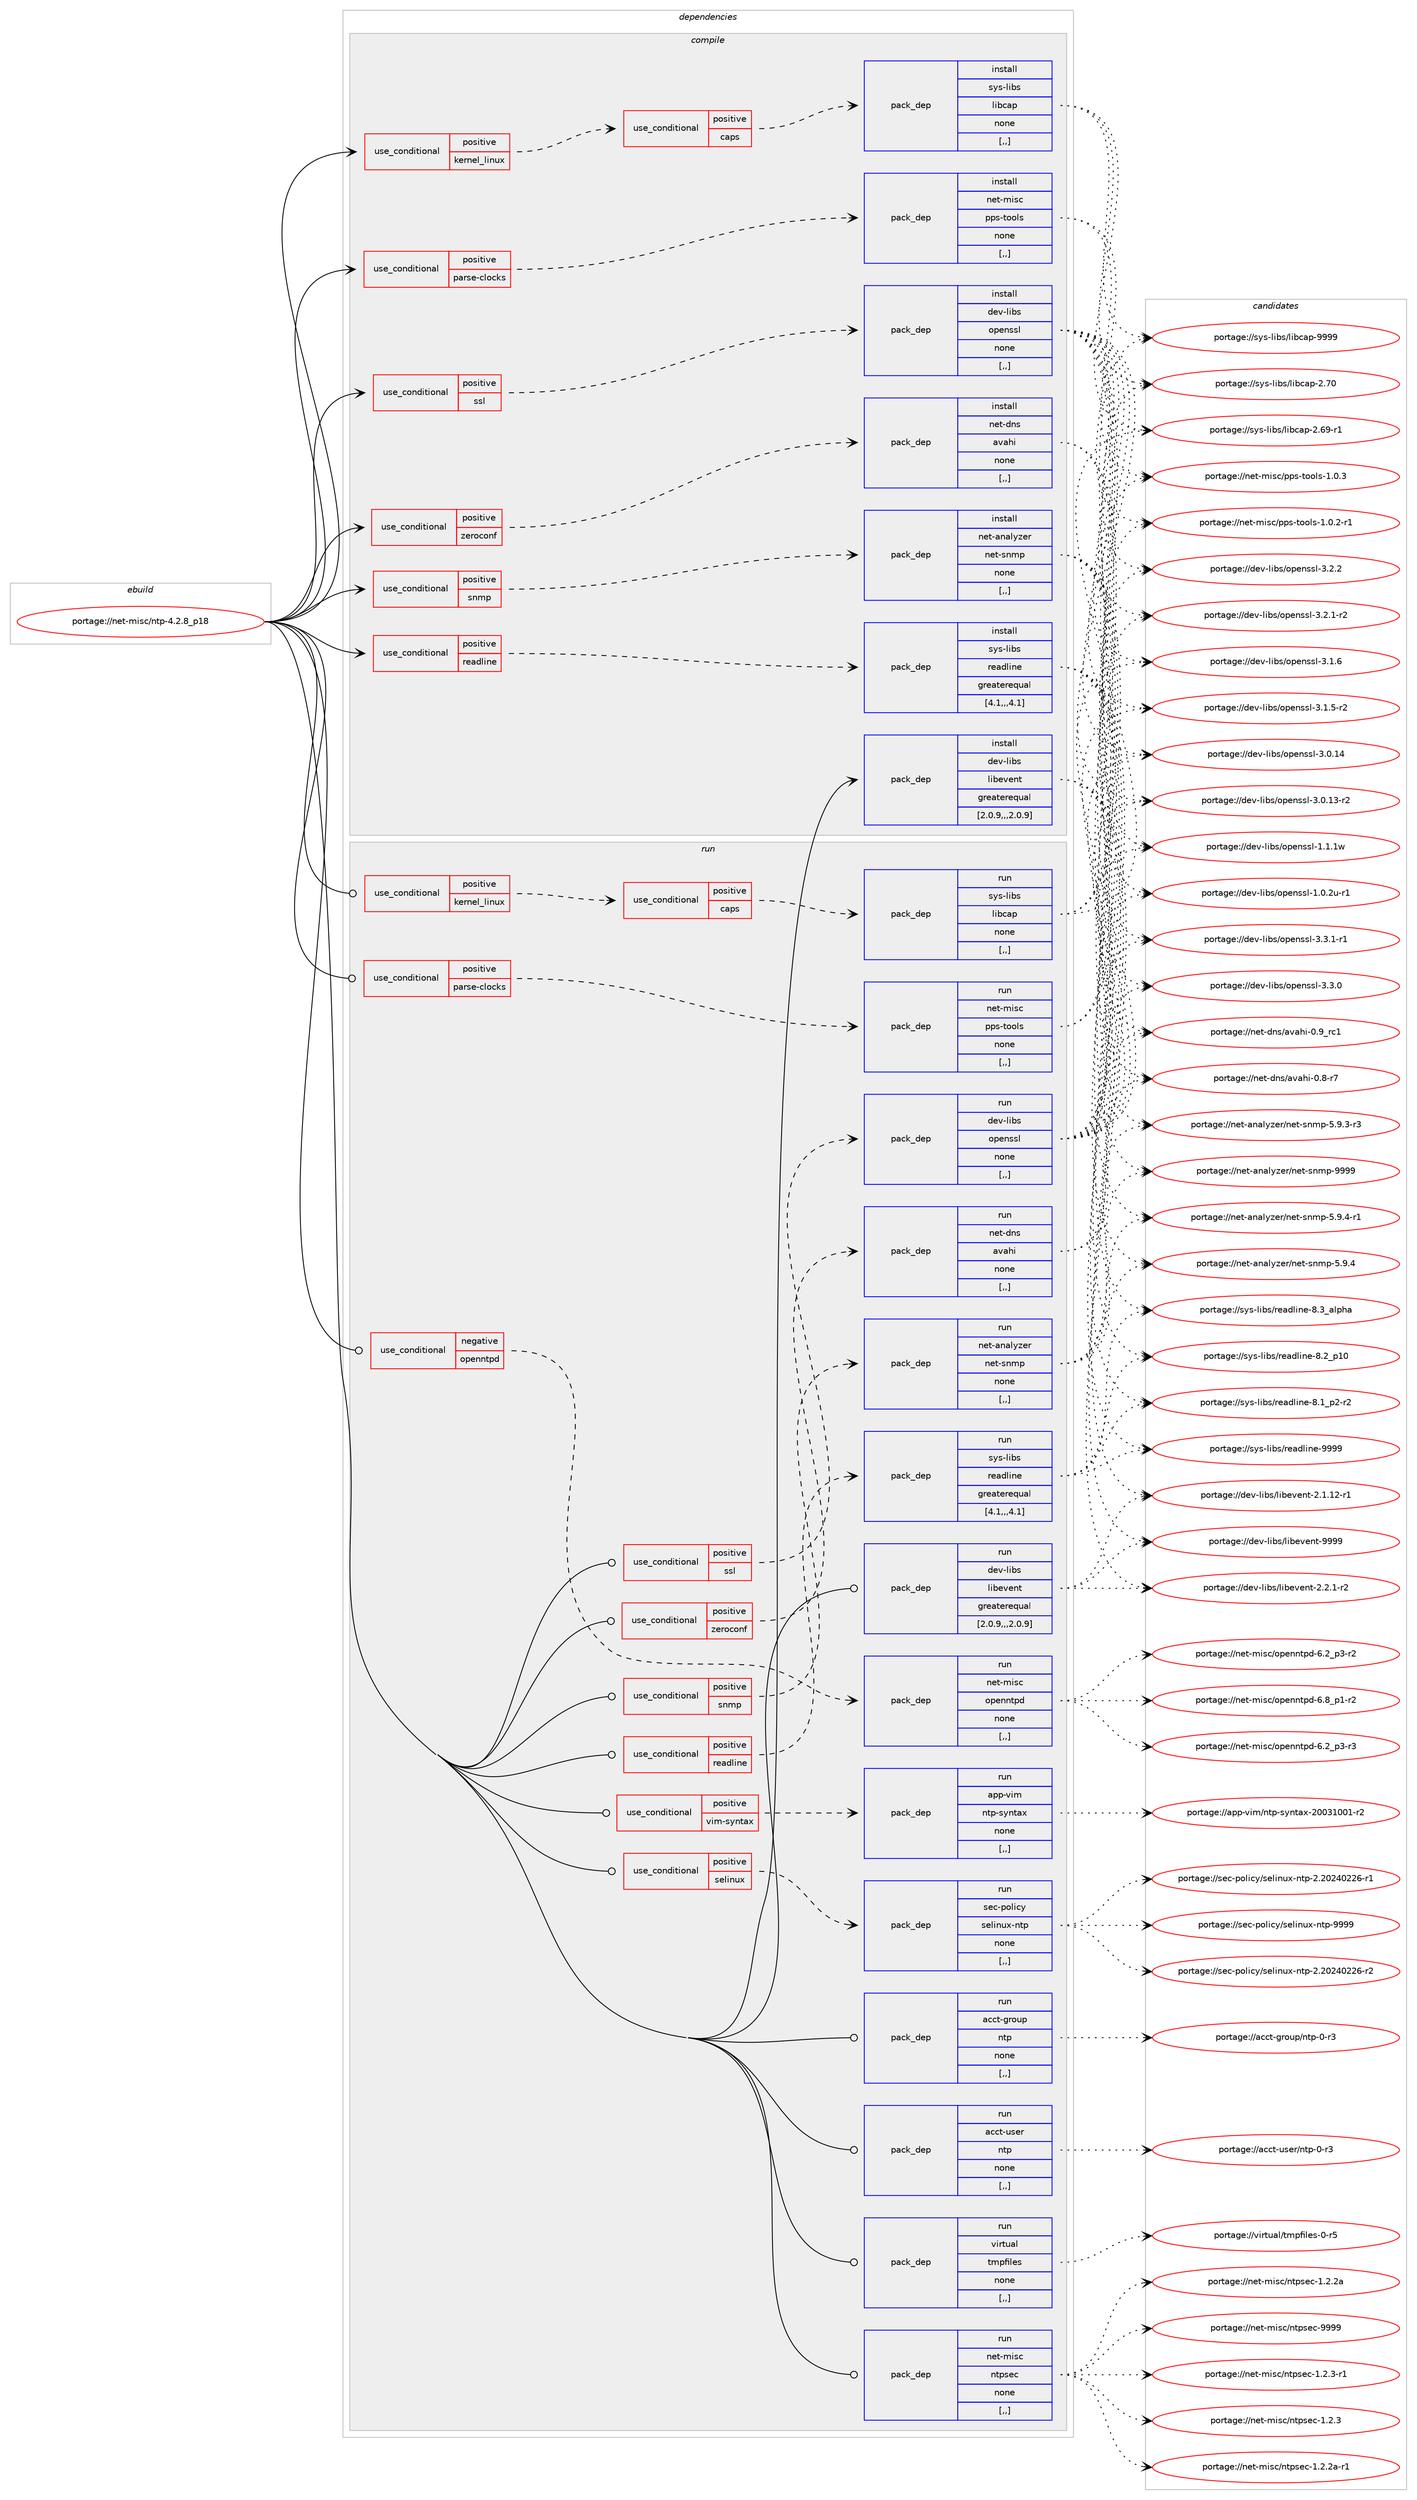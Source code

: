 digraph prolog {

# *************
# Graph options
# *************

newrank=true;
concentrate=true;
compound=true;
graph [rankdir=LR,fontname=Helvetica,fontsize=10,ranksep=1.5];#, ranksep=2.5, nodesep=0.2];
edge  [arrowhead=vee];
node  [fontname=Helvetica,fontsize=10];

# **********
# The ebuild
# **********

subgraph cluster_leftcol {
color=gray;
label=<<i>ebuild</i>>;
id [label="portage://net-misc/ntp-4.2.8_p18", color=red, width=4, href="../net-misc/ntp-4.2.8_p18.svg"];
}

# ****************
# The dependencies
# ****************

subgraph cluster_midcol {
color=gray;
label=<<i>dependencies</i>>;
subgraph cluster_compile {
fillcolor="#eeeeee";
style=filled;
label=<<i>compile</i>>;
subgraph cond98128 {
dependency372861 [label=<<TABLE BORDER="0" CELLBORDER="1" CELLSPACING="0" CELLPADDING="4"><TR><TD ROWSPAN="3" CELLPADDING="10">use_conditional</TD></TR><TR><TD>positive</TD></TR><TR><TD>kernel_linux</TD></TR></TABLE>>, shape=none, color=red];
subgraph cond98129 {
dependency372862 [label=<<TABLE BORDER="0" CELLBORDER="1" CELLSPACING="0" CELLPADDING="4"><TR><TD ROWSPAN="3" CELLPADDING="10">use_conditional</TD></TR><TR><TD>positive</TD></TR><TR><TD>caps</TD></TR></TABLE>>, shape=none, color=red];
subgraph pack272057 {
dependency372863 [label=<<TABLE BORDER="0" CELLBORDER="1" CELLSPACING="0" CELLPADDING="4" WIDTH="220"><TR><TD ROWSPAN="6" CELLPADDING="30">pack_dep</TD></TR><TR><TD WIDTH="110">install</TD></TR><TR><TD>sys-libs</TD></TR><TR><TD>libcap</TD></TR><TR><TD>none</TD></TR><TR><TD>[,,]</TD></TR></TABLE>>, shape=none, color=blue];
}
dependency372862:e -> dependency372863:w [weight=20,style="dashed",arrowhead="vee"];
}
dependency372861:e -> dependency372862:w [weight=20,style="dashed",arrowhead="vee"];
}
id:e -> dependency372861:w [weight=20,style="solid",arrowhead="vee"];
subgraph cond98130 {
dependency372864 [label=<<TABLE BORDER="0" CELLBORDER="1" CELLSPACING="0" CELLPADDING="4"><TR><TD ROWSPAN="3" CELLPADDING="10">use_conditional</TD></TR><TR><TD>positive</TD></TR><TR><TD>parse-clocks</TD></TR></TABLE>>, shape=none, color=red];
subgraph pack272058 {
dependency372865 [label=<<TABLE BORDER="0" CELLBORDER="1" CELLSPACING="0" CELLPADDING="4" WIDTH="220"><TR><TD ROWSPAN="6" CELLPADDING="30">pack_dep</TD></TR><TR><TD WIDTH="110">install</TD></TR><TR><TD>net-misc</TD></TR><TR><TD>pps-tools</TD></TR><TR><TD>none</TD></TR><TR><TD>[,,]</TD></TR></TABLE>>, shape=none, color=blue];
}
dependency372864:e -> dependency372865:w [weight=20,style="dashed",arrowhead="vee"];
}
id:e -> dependency372864:w [weight=20,style="solid",arrowhead="vee"];
subgraph cond98131 {
dependency372866 [label=<<TABLE BORDER="0" CELLBORDER="1" CELLSPACING="0" CELLPADDING="4"><TR><TD ROWSPAN="3" CELLPADDING="10">use_conditional</TD></TR><TR><TD>positive</TD></TR><TR><TD>readline</TD></TR></TABLE>>, shape=none, color=red];
subgraph pack272059 {
dependency372867 [label=<<TABLE BORDER="0" CELLBORDER="1" CELLSPACING="0" CELLPADDING="4" WIDTH="220"><TR><TD ROWSPAN="6" CELLPADDING="30">pack_dep</TD></TR><TR><TD WIDTH="110">install</TD></TR><TR><TD>sys-libs</TD></TR><TR><TD>readline</TD></TR><TR><TD>greaterequal</TD></TR><TR><TD>[4.1,,,4.1]</TD></TR></TABLE>>, shape=none, color=blue];
}
dependency372866:e -> dependency372867:w [weight=20,style="dashed",arrowhead="vee"];
}
id:e -> dependency372866:w [weight=20,style="solid",arrowhead="vee"];
subgraph cond98132 {
dependency372868 [label=<<TABLE BORDER="0" CELLBORDER="1" CELLSPACING="0" CELLPADDING="4"><TR><TD ROWSPAN="3" CELLPADDING="10">use_conditional</TD></TR><TR><TD>positive</TD></TR><TR><TD>snmp</TD></TR></TABLE>>, shape=none, color=red];
subgraph pack272060 {
dependency372869 [label=<<TABLE BORDER="0" CELLBORDER="1" CELLSPACING="0" CELLPADDING="4" WIDTH="220"><TR><TD ROWSPAN="6" CELLPADDING="30">pack_dep</TD></TR><TR><TD WIDTH="110">install</TD></TR><TR><TD>net-analyzer</TD></TR><TR><TD>net-snmp</TD></TR><TR><TD>none</TD></TR><TR><TD>[,,]</TD></TR></TABLE>>, shape=none, color=blue];
}
dependency372868:e -> dependency372869:w [weight=20,style="dashed",arrowhead="vee"];
}
id:e -> dependency372868:w [weight=20,style="solid",arrowhead="vee"];
subgraph cond98133 {
dependency372870 [label=<<TABLE BORDER="0" CELLBORDER="1" CELLSPACING="0" CELLPADDING="4"><TR><TD ROWSPAN="3" CELLPADDING="10">use_conditional</TD></TR><TR><TD>positive</TD></TR><TR><TD>ssl</TD></TR></TABLE>>, shape=none, color=red];
subgraph pack272061 {
dependency372871 [label=<<TABLE BORDER="0" CELLBORDER="1" CELLSPACING="0" CELLPADDING="4" WIDTH="220"><TR><TD ROWSPAN="6" CELLPADDING="30">pack_dep</TD></TR><TR><TD WIDTH="110">install</TD></TR><TR><TD>dev-libs</TD></TR><TR><TD>openssl</TD></TR><TR><TD>none</TD></TR><TR><TD>[,,]</TD></TR></TABLE>>, shape=none, color=blue];
}
dependency372870:e -> dependency372871:w [weight=20,style="dashed",arrowhead="vee"];
}
id:e -> dependency372870:w [weight=20,style="solid",arrowhead="vee"];
subgraph cond98134 {
dependency372872 [label=<<TABLE BORDER="0" CELLBORDER="1" CELLSPACING="0" CELLPADDING="4"><TR><TD ROWSPAN="3" CELLPADDING="10">use_conditional</TD></TR><TR><TD>positive</TD></TR><TR><TD>zeroconf</TD></TR></TABLE>>, shape=none, color=red];
subgraph pack272062 {
dependency372873 [label=<<TABLE BORDER="0" CELLBORDER="1" CELLSPACING="0" CELLPADDING="4" WIDTH="220"><TR><TD ROWSPAN="6" CELLPADDING="30">pack_dep</TD></TR><TR><TD WIDTH="110">install</TD></TR><TR><TD>net-dns</TD></TR><TR><TD>avahi</TD></TR><TR><TD>none</TD></TR><TR><TD>[,,]</TD></TR></TABLE>>, shape=none, color=blue];
}
dependency372872:e -> dependency372873:w [weight=20,style="dashed",arrowhead="vee"];
}
id:e -> dependency372872:w [weight=20,style="solid",arrowhead="vee"];
subgraph pack272063 {
dependency372874 [label=<<TABLE BORDER="0" CELLBORDER="1" CELLSPACING="0" CELLPADDING="4" WIDTH="220"><TR><TD ROWSPAN="6" CELLPADDING="30">pack_dep</TD></TR><TR><TD WIDTH="110">install</TD></TR><TR><TD>dev-libs</TD></TR><TR><TD>libevent</TD></TR><TR><TD>greaterequal</TD></TR><TR><TD>[2.0.9,,,2.0.9]</TD></TR></TABLE>>, shape=none, color=blue];
}
id:e -> dependency372874:w [weight=20,style="solid",arrowhead="vee"];
}
subgraph cluster_compileandrun {
fillcolor="#eeeeee";
style=filled;
label=<<i>compile and run</i>>;
}
subgraph cluster_run {
fillcolor="#eeeeee";
style=filled;
label=<<i>run</i>>;
subgraph cond98135 {
dependency372875 [label=<<TABLE BORDER="0" CELLBORDER="1" CELLSPACING="0" CELLPADDING="4"><TR><TD ROWSPAN="3" CELLPADDING="10">use_conditional</TD></TR><TR><TD>negative</TD></TR><TR><TD>openntpd</TD></TR></TABLE>>, shape=none, color=red];
subgraph pack272064 {
dependency372876 [label=<<TABLE BORDER="0" CELLBORDER="1" CELLSPACING="0" CELLPADDING="4" WIDTH="220"><TR><TD ROWSPAN="6" CELLPADDING="30">pack_dep</TD></TR><TR><TD WIDTH="110">run</TD></TR><TR><TD>net-misc</TD></TR><TR><TD>openntpd</TD></TR><TR><TD>none</TD></TR><TR><TD>[,,]</TD></TR></TABLE>>, shape=none, color=blue];
}
dependency372875:e -> dependency372876:w [weight=20,style="dashed",arrowhead="vee"];
}
id:e -> dependency372875:w [weight=20,style="solid",arrowhead="odot"];
subgraph cond98136 {
dependency372877 [label=<<TABLE BORDER="0" CELLBORDER="1" CELLSPACING="0" CELLPADDING="4"><TR><TD ROWSPAN="3" CELLPADDING="10">use_conditional</TD></TR><TR><TD>positive</TD></TR><TR><TD>kernel_linux</TD></TR></TABLE>>, shape=none, color=red];
subgraph cond98137 {
dependency372878 [label=<<TABLE BORDER="0" CELLBORDER="1" CELLSPACING="0" CELLPADDING="4"><TR><TD ROWSPAN="3" CELLPADDING="10">use_conditional</TD></TR><TR><TD>positive</TD></TR><TR><TD>caps</TD></TR></TABLE>>, shape=none, color=red];
subgraph pack272065 {
dependency372879 [label=<<TABLE BORDER="0" CELLBORDER="1" CELLSPACING="0" CELLPADDING="4" WIDTH="220"><TR><TD ROWSPAN="6" CELLPADDING="30">pack_dep</TD></TR><TR><TD WIDTH="110">run</TD></TR><TR><TD>sys-libs</TD></TR><TR><TD>libcap</TD></TR><TR><TD>none</TD></TR><TR><TD>[,,]</TD></TR></TABLE>>, shape=none, color=blue];
}
dependency372878:e -> dependency372879:w [weight=20,style="dashed",arrowhead="vee"];
}
dependency372877:e -> dependency372878:w [weight=20,style="dashed",arrowhead="vee"];
}
id:e -> dependency372877:w [weight=20,style="solid",arrowhead="odot"];
subgraph cond98138 {
dependency372880 [label=<<TABLE BORDER="0" CELLBORDER="1" CELLSPACING="0" CELLPADDING="4"><TR><TD ROWSPAN="3" CELLPADDING="10">use_conditional</TD></TR><TR><TD>positive</TD></TR><TR><TD>parse-clocks</TD></TR></TABLE>>, shape=none, color=red];
subgraph pack272066 {
dependency372881 [label=<<TABLE BORDER="0" CELLBORDER="1" CELLSPACING="0" CELLPADDING="4" WIDTH="220"><TR><TD ROWSPAN="6" CELLPADDING="30">pack_dep</TD></TR><TR><TD WIDTH="110">run</TD></TR><TR><TD>net-misc</TD></TR><TR><TD>pps-tools</TD></TR><TR><TD>none</TD></TR><TR><TD>[,,]</TD></TR></TABLE>>, shape=none, color=blue];
}
dependency372880:e -> dependency372881:w [weight=20,style="dashed",arrowhead="vee"];
}
id:e -> dependency372880:w [weight=20,style="solid",arrowhead="odot"];
subgraph cond98139 {
dependency372882 [label=<<TABLE BORDER="0" CELLBORDER="1" CELLSPACING="0" CELLPADDING="4"><TR><TD ROWSPAN="3" CELLPADDING="10">use_conditional</TD></TR><TR><TD>positive</TD></TR><TR><TD>readline</TD></TR></TABLE>>, shape=none, color=red];
subgraph pack272067 {
dependency372883 [label=<<TABLE BORDER="0" CELLBORDER="1" CELLSPACING="0" CELLPADDING="4" WIDTH="220"><TR><TD ROWSPAN="6" CELLPADDING="30">pack_dep</TD></TR><TR><TD WIDTH="110">run</TD></TR><TR><TD>sys-libs</TD></TR><TR><TD>readline</TD></TR><TR><TD>greaterequal</TD></TR><TR><TD>[4.1,,,4.1]</TD></TR></TABLE>>, shape=none, color=blue];
}
dependency372882:e -> dependency372883:w [weight=20,style="dashed",arrowhead="vee"];
}
id:e -> dependency372882:w [weight=20,style="solid",arrowhead="odot"];
subgraph cond98140 {
dependency372884 [label=<<TABLE BORDER="0" CELLBORDER="1" CELLSPACING="0" CELLPADDING="4"><TR><TD ROWSPAN="3" CELLPADDING="10">use_conditional</TD></TR><TR><TD>positive</TD></TR><TR><TD>selinux</TD></TR></TABLE>>, shape=none, color=red];
subgraph pack272068 {
dependency372885 [label=<<TABLE BORDER="0" CELLBORDER="1" CELLSPACING="0" CELLPADDING="4" WIDTH="220"><TR><TD ROWSPAN="6" CELLPADDING="30">pack_dep</TD></TR><TR><TD WIDTH="110">run</TD></TR><TR><TD>sec-policy</TD></TR><TR><TD>selinux-ntp</TD></TR><TR><TD>none</TD></TR><TR><TD>[,,]</TD></TR></TABLE>>, shape=none, color=blue];
}
dependency372884:e -> dependency372885:w [weight=20,style="dashed",arrowhead="vee"];
}
id:e -> dependency372884:w [weight=20,style="solid",arrowhead="odot"];
subgraph cond98141 {
dependency372886 [label=<<TABLE BORDER="0" CELLBORDER="1" CELLSPACING="0" CELLPADDING="4"><TR><TD ROWSPAN="3" CELLPADDING="10">use_conditional</TD></TR><TR><TD>positive</TD></TR><TR><TD>snmp</TD></TR></TABLE>>, shape=none, color=red];
subgraph pack272069 {
dependency372887 [label=<<TABLE BORDER="0" CELLBORDER="1" CELLSPACING="0" CELLPADDING="4" WIDTH="220"><TR><TD ROWSPAN="6" CELLPADDING="30">pack_dep</TD></TR><TR><TD WIDTH="110">run</TD></TR><TR><TD>net-analyzer</TD></TR><TR><TD>net-snmp</TD></TR><TR><TD>none</TD></TR><TR><TD>[,,]</TD></TR></TABLE>>, shape=none, color=blue];
}
dependency372886:e -> dependency372887:w [weight=20,style="dashed",arrowhead="vee"];
}
id:e -> dependency372886:w [weight=20,style="solid",arrowhead="odot"];
subgraph cond98142 {
dependency372888 [label=<<TABLE BORDER="0" CELLBORDER="1" CELLSPACING="0" CELLPADDING="4"><TR><TD ROWSPAN="3" CELLPADDING="10">use_conditional</TD></TR><TR><TD>positive</TD></TR><TR><TD>ssl</TD></TR></TABLE>>, shape=none, color=red];
subgraph pack272070 {
dependency372889 [label=<<TABLE BORDER="0" CELLBORDER="1" CELLSPACING="0" CELLPADDING="4" WIDTH="220"><TR><TD ROWSPAN="6" CELLPADDING="30">pack_dep</TD></TR><TR><TD WIDTH="110">run</TD></TR><TR><TD>dev-libs</TD></TR><TR><TD>openssl</TD></TR><TR><TD>none</TD></TR><TR><TD>[,,]</TD></TR></TABLE>>, shape=none, color=blue];
}
dependency372888:e -> dependency372889:w [weight=20,style="dashed",arrowhead="vee"];
}
id:e -> dependency372888:w [weight=20,style="solid",arrowhead="odot"];
subgraph cond98143 {
dependency372890 [label=<<TABLE BORDER="0" CELLBORDER="1" CELLSPACING="0" CELLPADDING="4"><TR><TD ROWSPAN="3" CELLPADDING="10">use_conditional</TD></TR><TR><TD>positive</TD></TR><TR><TD>vim-syntax</TD></TR></TABLE>>, shape=none, color=red];
subgraph pack272071 {
dependency372891 [label=<<TABLE BORDER="0" CELLBORDER="1" CELLSPACING="0" CELLPADDING="4" WIDTH="220"><TR><TD ROWSPAN="6" CELLPADDING="30">pack_dep</TD></TR><TR><TD WIDTH="110">run</TD></TR><TR><TD>app-vim</TD></TR><TR><TD>ntp-syntax</TD></TR><TR><TD>none</TD></TR><TR><TD>[,,]</TD></TR></TABLE>>, shape=none, color=blue];
}
dependency372890:e -> dependency372891:w [weight=20,style="dashed",arrowhead="vee"];
}
id:e -> dependency372890:w [weight=20,style="solid",arrowhead="odot"];
subgraph cond98144 {
dependency372892 [label=<<TABLE BORDER="0" CELLBORDER="1" CELLSPACING="0" CELLPADDING="4"><TR><TD ROWSPAN="3" CELLPADDING="10">use_conditional</TD></TR><TR><TD>positive</TD></TR><TR><TD>zeroconf</TD></TR></TABLE>>, shape=none, color=red];
subgraph pack272072 {
dependency372893 [label=<<TABLE BORDER="0" CELLBORDER="1" CELLSPACING="0" CELLPADDING="4" WIDTH="220"><TR><TD ROWSPAN="6" CELLPADDING="30">pack_dep</TD></TR><TR><TD WIDTH="110">run</TD></TR><TR><TD>net-dns</TD></TR><TR><TD>avahi</TD></TR><TR><TD>none</TD></TR><TR><TD>[,,]</TD></TR></TABLE>>, shape=none, color=blue];
}
dependency372892:e -> dependency372893:w [weight=20,style="dashed",arrowhead="vee"];
}
id:e -> dependency372892:w [weight=20,style="solid",arrowhead="odot"];
subgraph pack272073 {
dependency372894 [label=<<TABLE BORDER="0" CELLBORDER="1" CELLSPACING="0" CELLPADDING="4" WIDTH="220"><TR><TD ROWSPAN="6" CELLPADDING="30">pack_dep</TD></TR><TR><TD WIDTH="110">run</TD></TR><TR><TD>acct-group</TD></TR><TR><TD>ntp</TD></TR><TR><TD>none</TD></TR><TR><TD>[,,]</TD></TR></TABLE>>, shape=none, color=blue];
}
id:e -> dependency372894:w [weight=20,style="solid",arrowhead="odot"];
subgraph pack272074 {
dependency372895 [label=<<TABLE BORDER="0" CELLBORDER="1" CELLSPACING="0" CELLPADDING="4" WIDTH="220"><TR><TD ROWSPAN="6" CELLPADDING="30">pack_dep</TD></TR><TR><TD WIDTH="110">run</TD></TR><TR><TD>acct-user</TD></TR><TR><TD>ntp</TD></TR><TR><TD>none</TD></TR><TR><TD>[,,]</TD></TR></TABLE>>, shape=none, color=blue];
}
id:e -> dependency372895:w [weight=20,style="solid",arrowhead="odot"];
subgraph pack272075 {
dependency372896 [label=<<TABLE BORDER="0" CELLBORDER="1" CELLSPACING="0" CELLPADDING="4" WIDTH="220"><TR><TD ROWSPAN="6" CELLPADDING="30">pack_dep</TD></TR><TR><TD WIDTH="110">run</TD></TR><TR><TD>dev-libs</TD></TR><TR><TD>libevent</TD></TR><TR><TD>greaterequal</TD></TR><TR><TD>[2.0.9,,,2.0.9]</TD></TR></TABLE>>, shape=none, color=blue];
}
id:e -> dependency372896:w [weight=20,style="solid",arrowhead="odot"];
subgraph pack272076 {
dependency372897 [label=<<TABLE BORDER="0" CELLBORDER="1" CELLSPACING="0" CELLPADDING="4" WIDTH="220"><TR><TD ROWSPAN="6" CELLPADDING="30">pack_dep</TD></TR><TR><TD WIDTH="110">run</TD></TR><TR><TD>virtual</TD></TR><TR><TD>tmpfiles</TD></TR><TR><TD>none</TD></TR><TR><TD>[,,]</TD></TR></TABLE>>, shape=none, color=blue];
}
id:e -> dependency372897:w [weight=20,style="solid",arrowhead="odot"];
subgraph pack272077 {
dependency372898 [label=<<TABLE BORDER="0" CELLBORDER="1" CELLSPACING="0" CELLPADDING="4" WIDTH="220"><TR><TD ROWSPAN="6" CELLPADDING="30">pack_dep</TD></TR><TR><TD WIDTH="110">run</TD></TR><TR><TD>net-misc</TD></TR><TR><TD>ntpsec</TD></TR><TR><TD>none</TD></TR><TR><TD>[,,]</TD></TR></TABLE>>, shape=none, color=blue];
}
id:e -> dependency372898:w [weight=20,style="solid",arrowhead="odot"];
}
}

# **************
# The candidates
# **************

subgraph cluster_choices {
rank=same;
color=gray;
label=<<i>candidates</i>>;

subgraph choice272057 {
color=black;
nodesep=1;
choice1151211154510810598115471081059899971124557575757 [label="portage://sys-libs/libcap-9999", color=red, width=4,href="../sys-libs/libcap-9999.svg"];
choice1151211154510810598115471081059899971124550465548 [label="portage://sys-libs/libcap-2.70", color=red, width=4,href="../sys-libs/libcap-2.70.svg"];
choice11512111545108105981154710810598999711245504654574511449 [label="portage://sys-libs/libcap-2.69-r1", color=red, width=4,href="../sys-libs/libcap-2.69-r1.svg"];
dependency372863:e -> choice1151211154510810598115471081059899971124557575757:w [style=dotted,weight="100"];
dependency372863:e -> choice1151211154510810598115471081059899971124550465548:w [style=dotted,weight="100"];
dependency372863:e -> choice11512111545108105981154710810598999711245504654574511449:w [style=dotted,weight="100"];
}
subgraph choice272058 {
color=black;
nodesep=1;
choice11010111645109105115994711211211545116111111108115454946484651 [label="portage://net-misc/pps-tools-1.0.3", color=red, width=4,href="../net-misc/pps-tools-1.0.3.svg"];
choice110101116451091051159947112112115451161111111081154549464846504511449 [label="portage://net-misc/pps-tools-1.0.2-r1", color=red, width=4,href="../net-misc/pps-tools-1.0.2-r1.svg"];
dependency372865:e -> choice11010111645109105115994711211211545116111111108115454946484651:w [style=dotted,weight="100"];
dependency372865:e -> choice110101116451091051159947112112115451161111111081154549464846504511449:w [style=dotted,weight="100"];
}
subgraph choice272059 {
color=black;
nodesep=1;
choice115121115451081059811547114101971001081051101014557575757 [label="portage://sys-libs/readline-9999", color=red, width=4,href="../sys-libs/readline-9999.svg"];
choice1151211154510810598115471141019710010810511010145564651959710811210497 [label="portage://sys-libs/readline-8.3_alpha", color=red, width=4,href="../sys-libs/readline-8.3_alpha.svg"];
choice1151211154510810598115471141019710010810511010145564650951124948 [label="portage://sys-libs/readline-8.2_p10", color=red, width=4,href="../sys-libs/readline-8.2_p10.svg"];
choice115121115451081059811547114101971001081051101014556464995112504511450 [label="portage://sys-libs/readline-8.1_p2-r2", color=red, width=4,href="../sys-libs/readline-8.1_p2-r2.svg"];
dependency372867:e -> choice115121115451081059811547114101971001081051101014557575757:w [style=dotted,weight="100"];
dependency372867:e -> choice1151211154510810598115471141019710010810511010145564651959710811210497:w [style=dotted,weight="100"];
dependency372867:e -> choice1151211154510810598115471141019710010810511010145564650951124948:w [style=dotted,weight="100"];
dependency372867:e -> choice115121115451081059811547114101971001081051101014556464995112504511450:w [style=dotted,weight="100"];
}
subgraph choice272060 {
color=black;
nodesep=1;
choice11010111645971109710812112210111447110101116451151101091124557575757 [label="portage://net-analyzer/net-snmp-9999", color=red, width=4,href="../net-analyzer/net-snmp-9999.svg"];
choice11010111645971109710812112210111447110101116451151101091124553465746524511449 [label="portage://net-analyzer/net-snmp-5.9.4-r1", color=red, width=4,href="../net-analyzer/net-snmp-5.9.4-r1.svg"];
choice1101011164597110971081211221011144711010111645115110109112455346574652 [label="portage://net-analyzer/net-snmp-5.9.4", color=red, width=4,href="../net-analyzer/net-snmp-5.9.4.svg"];
choice11010111645971109710812112210111447110101116451151101091124553465746514511451 [label="portage://net-analyzer/net-snmp-5.9.3-r3", color=red, width=4,href="../net-analyzer/net-snmp-5.9.3-r3.svg"];
dependency372869:e -> choice11010111645971109710812112210111447110101116451151101091124557575757:w [style=dotted,weight="100"];
dependency372869:e -> choice11010111645971109710812112210111447110101116451151101091124553465746524511449:w [style=dotted,weight="100"];
dependency372869:e -> choice1101011164597110971081211221011144711010111645115110109112455346574652:w [style=dotted,weight="100"];
dependency372869:e -> choice11010111645971109710812112210111447110101116451151101091124553465746514511451:w [style=dotted,weight="100"];
}
subgraph choice272061 {
color=black;
nodesep=1;
choice1001011184510810598115471111121011101151151084551465146494511449 [label="portage://dev-libs/openssl-3.3.1-r1", color=red, width=4,href="../dev-libs/openssl-3.3.1-r1.svg"];
choice100101118451081059811547111112101110115115108455146514648 [label="portage://dev-libs/openssl-3.3.0", color=red, width=4,href="../dev-libs/openssl-3.3.0.svg"];
choice100101118451081059811547111112101110115115108455146504650 [label="portage://dev-libs/openssl-3.2.2", color=red, width=4,href="../dev-libs/openssl-3.2.2.svg"];
choice1001011184510810598115471111121011101151151084551465046494511450 [label="portage://dev-libs/openssl-3.2.1-r2", color=red, width=4,href="../dev-libs/openssl-3.2.1-r2.svg"];
choice100101118451081059811547111112101110115115108455146494654 [label="portage://dev-libs/openssl-3.1.6", color=red, width=4,href="../dev-libs/openssl-3.1.6.svg"];
choice1001011184510810598115471111121011101151151084551464946534511450 [label="portage://dev-libs/openssl-3.1.5-r2", color=red, width=4,href="../dev-libs/openssl-3.1.5-r2.svg"];
choice10010111845108105981154711111210111011511510845514648464952 [label="portage://dev-libs/openssl-3.0.14", color=red, width=4,href="../dev-libs/openssl-3.0.14.svg"];
choice100101118451081059811547111112101110115115108455146484649514511450 [label="portage://dev-libs/openssl-3.0.13-r2", color=red, width=4,href="../dev-libs/openssl-3.0.13-r2.svg"];
choice100101118451081059811547111112101110115115108454946494649119 [label="portage://dev-libs/openssl-1.1.1w", color=red, width=4,href="../dev-libs/openssl-1.1.1w.svg"];
choice1001011184510810598115471111121011101151151084549464846501174511449 [label="portage://dev-libs/openssl-1.0.2u-r1", color=red, width=4,href="../dev-libs/openssl-1.0.2u-r1.svg"];
dependency372871:e -> choice1001011184510810598115471111121011101151151084551465146494511449:w [style=dotted,weight="100"];
dependency372871:e -> choice100101118451081059811547111112101110115115108455146514648:w [style=dotted,weight="100"];
dependency372871:e -> choice100101118451081059811547111112101110115115108455146504650:w [style=dotted,weight="100"];
dependency372871:e -> choice1001011184510810598115471111121011101151151084551465046494511450:w [style=dotted,weight="100"];
dependency372871:e -> choice100101118451081059811547111112101110115115108455146494654:w [style=dotted,weight="100"];
dependency372871:e -> choice1001011184510810598115471111121011101151151084551464946534511450:w [style=dotted,weight="100"];
dependency372871:e -> choice10010111845108105981154711111210111011511510845514648464952:w [style=dotted,weight="100"];
dependency372871:e -> choice100101118451081059811547111112101110115115108455146484649514511450:w [style=dotted,weight="100"];
dependency372871:e -> choice100101118451081059811547111112101110115115108454946494649119:w [style=dotted,weight="100"];
dependency372871:e -> choice1001011184510810598115471111121011101151151084549464846501174511449:w [style=dotted,weight="100"];
}
subgraph choice272062 {
color=black;
nodesep=1;
choice1101011164510011011547971189710410545484657951149949 [label="portage://net-dns/avahi-0.9_rc1", color=red, width=4,href="../net-dns/avahi-0.9_rc1.svg"];
choice11010111645100110115479711897104105454846564511455 [label="portage://net-dns/avahi-0.8-r7", color=red, width=4,href="../net-dns/avahi-0.8-r7.svg"];
dependency372873:e -> choice1101011164510011011547971189710410545484657951149949:w [style=dotted,weight="100"];
dependency372873:e -> choice11010111645100110115479711897104105454846564511455:w [style=dotted,weight="100"];
}
subgraph choice272063 {
color=black;
nodesep=1;
choice100101118451081059811547108105981011181011101164557575757 [label="portage://dev-libs/libevent-9999", color=red, width=4,href="../dev-libs/libevent-9999.svg"];
choice100101118451081059811547108105981011181011101164550465046494511450 [label="portage://dev-libs/libevent-2.2.1-r2", color=red, width=4,href="../dev-libs/libevent-2.2.1-r2.svg"];
choice10010111845108105981154710810598101118101110116455046494649504511449 [label="portage://dev-libs/libevent-2.1.12-r1", color=red, width=4,href="../dev-libs/libevent-2.1.12-r1.svg"];
dependency372874:e -> choice100101118451081059811547108105981011181011101164557575757:w [style=dotted,weight="100"];
dependency372874:e -> choice100101118451081059811547108105981011181011101164550465046494511450:w [style=dotted,weight="100"];
dependency372874:e -> choice10010111845108105981154710810598101118101110116455046494649504511449:w [style=dotted,weight="100"];
}
subgraph choice272064 {
color=black;
nodesep=1;
choice1101011164510910511599471111121011101101161121004554465695112494511450 [label="portage://net-misc/openntpd-6.8_p1-r2", color=red, width=4,href="../net-misc/openntpd-6.8_p1-r2.svg"];
choice1101011164510910511599471111121011101101161121004554465095112514511451 [label="portage://net-misc/openntpd-6.2_p3-r3", color=red, width=4,href="../net-misc/openntpd-6.2_p3-r3.svg"];
choice1101011164510910511599471111121011101101161121004554465095112514511450 [label="portage://net-misc/openntpd-6.2_p3-r2", color=red, width=4,href="../net-misc/openntpd-6.2_p3-r2.svg"];
dependency372876:e -> choice1101011164510910511599471111121011101101161121004554465695112494511450:w [style=dotted,weight="100"];
dependency372876:e -> choice1101011164510910511599471111121011101101161121004554465095112514511451:w [style=dotted,weight="100"];
dependency372876:e -> choice1101011164510910511599471111121011101101161121004554465095112514511450:w [style=dotted,weight="100"];
}
subgraph choice272065 {
color=black;
nodesep=1;
choice1151211154510810598115471081059899971124557575757 [label="portage://sys-libs/libcap-9999", color=red, width=4,href="../sys-libs/libcap-9999.svg"];
choice1151211154510810598115471081059899971124550465548 [label="portage://sys-libs/libcap-2.70", color=red, width=4,href="../sys-libs/libcap-2.70.svg"];
choice11512111545108105981154710810598999711245504654574511449 [label="portage://sys-libs/libcap-2.69-r1", color=red, width=4,href="../sys-libs/libcap-2.69-r1.svg"];
dependency372879:e -> choice1151211154510810598115471081059899971124557575757:w [style=dotted,weight="100"];
dependency372879:e -> choice1151211154510810598115471081059899971124550465548:w [style=dotted,weight="100"];
dependency372879:e -> choice11512111545108105981154710810598999711245504654574511449:w [style=dotted,weight="100"];
}
subgraph choice272066 {
color=black;
nodesep=1;
choice11010111645109105115994711211211545116111111108115454946484651 [label="portage://net-misc/pps-tools-1.0.3", color=red, width=4,href="../net-misc/pps-tools-1.0.3.svg"];
choice110101116451091051159947112112115451161111111081154549464846504511449 [label="portage://net-misc/pps-tools-1.0.2-r1", color=red, width=4,href="../net-misc/pps-tools-1.0.2-r1.svg"];
dependency372881:e -> choice11010111645109105115994711211211545116111111108115454946484651:w [style=dotted,weight="100"];
dependency372881:e -> choice110101116451091051159947112112115451161111111081154549464846504511449:w [style=dotted,weight="100"];
}
subgraph choice272067 {
color=black;
nodesep=1;
choice115121115451081059811547114101971001081051101014557575757 [label="portage://sys-libs/readline-9999", color=red, width=4,href="../sys-libs/readline-9999.svg"];
choice1151211154510810598115471141019710010810511010145564651959710811210497 [label="portage://sys-libs/readline-8.3_alpha", color=red, width=4,href="../sys-libs/readline-8.3_alpha.svg"];
choice1151211154510810598115471141019710010810511010145564650951124948 [label="portage://sys-libs/readline-8.2_p10", color=red, width=4,href="../sys-libs/readline-8.2_p10.svg"];
choice115121115451081059811547114101971001081051101014556464995112504511450 [label="portage://sys-libs/readline-8.1_p2-r2", color=red, width=4,href="../sys-libs/readline-8.1_p2-r2.svg"];
dependency372883:e -> choice115121115451081059811547114101971001081051101014557575757:w [style=dotted,weight="100"];
dependency372883:e -> choice1151211154510810598115471141019710010810511010145564651959710811210497:w [style=dotted,weight="100"];
dependency372883:e -> choice1151211154510810598115471141019710010810511010145564650951124948:w [style=dotted,weight="100"];
dependency372883:e -> choice115121115451081059811547114101971001081051101014556464995112504511450:w [style=dotted,weight="100"];
}
subgraph choice272068 {
color=black;
nodesep=1;
choice11510199451121111081059912147115101108105110117120451101161124557575757 [label="portage://sec-policy/selinux-ntp-9999", color=red, width=4,href="../sec-policy/selinux-ntp-9999.svg"];
choice115101994511211110810599121471151011081051101171204511011611245504650485052485050544511450 [label="portage://sec-policy/selinux-ntp-2.20240226-r2", color=red, width=4,href="../sec-policy/selinux-ntp-2.20240226-r2.svg"];
choice115101994511211110810599121471151011081051101171204511011611245504650485052485050544511449 [label="portage://sec-policy/selinux-ntp-2.20240226-r1", color=red, width=4,href="../sec-policy/selinux-ntp-2.20240226-r1.svg"];
dependency372885:e -> choice11510199451121111081059912147115101108105110117120451101161124557575757:w [style=dotted,weight="100"];
dependency372885:e -> choice115101994511211110810599121471151011081051101171204511011611245504650485052485050544511450:w [style=dotted,weight="100"];
dependency372885:e -> choice115101994511211110810599121471151011081051101171204511011611245504650485052485050544511449:w [style=dotted,weight="100"];
}
subgraph choice272069 {
color=black;
nodesep=1;
choice11010111645971109710812112210111447110101116451151101091124557575757 [label="portage://net-analyzer/net-snmp-9999", color=red, width=4,href="../net-analyzer/net-snmp-9999.svg"];
choice11010111645971109710812112210111447110101116451151101091124553465746524511449 [label="portage://net-analyzer/net-snmp-5.9.4-r1", color=red, width=4,href="../net-analyzer/net-snmp-5.9.4-r1.svg"];
choice1101011164597110971081211221011144711010111645115110109112455346574652 [label="portage://net-analyzer/net-snmp-5.9.4", color=red, width=4,href="../net-analyzer/net-snmp-5.9.4.svg"];
choice11010111645971109710812112210111447110101116451151101091124553465746514511451 [label="portage://net-analyzer/net-snmp-5.9.3-r3", color=red, width=4,href="../net-analyzer/net-snmp-5.9.3-r3.svg"];
dependency372887:e -> choice11010111645971109710812112210111447110101116451151101091124557575757:w [style=dotted,weight="100"];
dependency372887:e -> choice11010111645971109710812112210111447110101116451151101091124553465746524511449:w [style=dotted,weight="100"];
dependency372887:e -> choice1101011164597110971081211221011144711010111645115110109112455346574652:w [style=dotted,weight="100"];
dependency372887:e -> choice11010111645971109710812112210111447110101116451151101091124553465746514511451:w [style=dotted,weight="100"];
}
subgraph choice272070 {
color=black;
nodesep=1;
choice1001011184510810598115471111121011101151151084551465146494511449 [label="portage://dev-libs/openssl-3.3.1-r1", color=red, width=4,href="../dev-libs/openssl-3.3.1-r1.svg"];
choice100101118451081059811547111112101110115115108455146514648 [label="portage://dev-libs/openssl-3.3.0", color=red, width=4,href="../dev-libs/openssl-3.3.0.svg"];
choice100101118451081059811547111112101110115115108455146504650 [label="portage://dev-libs/openssl-3.2.2", color=red, width=4,href="../dev-libs/openssl-3.2.2.svg"];
choice1001011184510810598115471111121011101151151084551465046494511450 [label="portage://dev-libs/openssl-3.2.1-r2", color=red, width=4,href="../dev-libs/openssl-3.2.1-r2.svg"];
choice100101118451081059811547111112101110115115108455146494654 [label="portage://dev-libs/openssl-3.1.6", color=red, width=4,href="../dev-libs/openssl-3.1.6.svg"];
choice1001011184510810598115471111121011101151151084551464946534511450 [label="portage://dev-libs/openssl-3.1.5-r2", color=red, width=4,href="../dev-libs/openssl-3.1.5-r2.svg"];
choice10010111845108105981154711111210111011511510845514648464952 [label="portage://dev-libs/openssl-3.0.14", color=red, width=4,href="../dev-libs/openssl-3.0.14.svg"];
choice100101118451081059811547111112101110115115108455146484649514511450 [label="portage://dev-libs/openssl-3.0.13-r2", color=red, width=4,href="../dev-libs/openssl-3.0.13-r2.svg"];
choice100101118451081059811547111112101110115115108454946494649119 [label="portage://dev-libs/openssl-1.1.1w", color=red, width=4,href="../dev-libs/openssl-1.1.1w.svg"];
choice1001011184510810598115471111121011101151151084549464846501174511449 [label="portage://dev-libs/openssl-1.0.2u-r1", color=red, width=4,href="../dev-libs/openssl-1.0.2u-r1.svg"];
dependency372889:e -> choice1001011184510810598115471111121011101151151084551465146494511449:w [style=dotted,weight="100"];
dependency372889:e -> choice100101118451081059811547111112101110115115108455146514648:w [style=dotted,weight="100"];
dependency372889:e -> choice100101118451081059811547111112101110115115108455146504650:w [style=dotted,weight="100"];
dependency372889:e -> choice1001011184510810598115471111121011101151151084551465046494511450:w [style=dotted,weight="100"];
dependency372889:e -> choice100101118451081059811547111112101110115115108455146494654:w [style=dotted,weight="100"];
dependency372889:e -> choice1001011184510810598115471111121011101151151084551464946534511450:w [style=dotted,weight="100"];
dependency372889:e -> choice10010111845108105981154711111210111011511510845514648464952:w [style=dotted,weight="100"];
dependency372889:e -> choice100101118451081059811547111112101110115115108455146484649514511450:w [style=dotted,weight="100"];
dependency372889:e -> choice100101118451081059811547111112101110115115108454946494649119:w [style=dotted,weight="100"];
dependency372889:e -> choice1001011184510810598115471111121011101151151084549464846501174511449:w [style=dotted,weight="100"];
}
subgraph choice272071 {
color=black;
nodesep=1;
choice97112112451181051094711011611245115121110116971204550484851494848494511450 [label="portage://app-vim/ntp-syntax-20031001-r2", color=red, width=4,href="../app-vim/ntp-syntax-20031001-r2.svg"];
dependency372891:e -> choice97112112451181051094711011611245115121110116971204550484851494848494511450:w [style=dotted,weight="100"];
}
subgraph choice272072 {
color=black;
nodesep=1;
choice1101011164510011011547971189710410545484657951149949 [label="portage://net-dns/avahi-0.9_rc1", color=red, width=4,href="../net-dns/avahi-0.9_rc1.svg"];
choice11010111645100110115479711897104105454846564511455 [label="portage://net-dns/avahi-0.8-r7", color=red, width=4,href="../net-dns/avahi-0.8-r7.svg"];
dependency372893:e -> choice1101011164510011011547971189710410545484657951149949:w [style=dotted,weight="100"];
dependency372893:e -> choice11010111645100110115479711897104105454846564511455:w [style=dotted,weight="100"];
}
subgraph choice272073 {
color=black;
nodesep=1;
choice979999116451031141111171124711011611245484511451 [label="portage://acct-group/ntp-0-r3", color=red, width=4,href="../acct-group/ntp-0-r3.svg"];
dependency372894:e -> choice979999116451031141111171124711011611245484511451:w [style=dotted,weight="100"];
}
subgraph choice272074 {
color=black;
nodesep=1;
choice979999116451171151011144711011611245484511451 [label="portage://acct-user/ntp-0-r3", color=red, width=4,href="../acct-user/ntp-0-r3.svg"];
dependency372895:e -> choice979999116451171151011144711011611245484511451:w [style=dotted,weight="100"];
}
subgraph choice272075 {
color=black;
nodesep=1;
choice100101118451081059811547108105981011181011101164557575757 [label="portage://dev-libs/libevent-9999", color=red, width=4,href="../dev-libs/libevent-9999.svg"];
choice100101118451081059811547108105981011181011101164550465046494511450 [label="portage://dev-libs/libevent-2.2.1-r2", color=red, width=4,href="../dev-libs/libevent-2.2.1-r2.svg"];
choice10010111845108105981154710810598101118101110116455046494649504511449 [label="portage://dev-libs/libevent-2.1.12-r1", color=red, width=4,href="../dev-libs/libevent-2.1.12-r1.svg"];
dependency372896:e -> choice100101118451081059811547108105981011181011101164557575757:w [style=dotted,weight="100"];
dependency372896:e -> choice100101118451081059811547108105981011181011101164550465046494511450:w [style=dotted,weight="100"];
dependency372896:e -> choice10010111845108105981154710810598101118101110116455046494649504511449:w [style=dotted,weight="100"];
}
subgraph choice272076 {
color=black;
nodesep=1;
choice118105114116117971084711610911210210510810111545484511453 [label="portage://virtual/tmpfiles-0-r5", color=red, width=4,href="../virtual/tmpfiles-0-r5.svg"];
dependency372897:e -> choice118105114116117971084711610911210210510810111545484511453:w [style=dotted,weight="100"];
}
subgraph choice272077 {
color=black;
nodesep=1;
choice110101116451091051159947110116112115101994557575757 [label="portage://net-misc/ntpsec-9999", color=red, width=4,href="../net-misc/ntpsec-9999.svg"];
choice110101116451091051159947110116112115101994549465046514511449 [label="portage://net-misc/ntpsec-1.2.3-r1", color=red, width=4,href="../net-misc/ntpsec-1.2.3-r1.svg"];
choice11010111645109105115994711011611211510199454946504651 [label="portage://net-misc/ntpsec-1.2.3", color=red, width=4,href="../net-misc/ntpsec-1.2.3.svg"];
choice11010111645109105115994711011611211510199454946504650974511449 [label="portage://net-misc/ntpsec-1.2.2a-r1", color=red, width=4,href="../net-misc/ntpsec-1.2.2a-r1.svg"];
choice1101011164510910511599471101161121151019945494650465097 [label="portage://net-misc/ntpsec-1.2.2a", color=red, width=4,href="../net-misc/ntpsec-1.2.2a.svg"];
dependency372898:e -> choice110101116451091051159947110116112115101994557575757:w [style=dotted,weight="100"];
dependency372898:e -> choice110101116451091051159947110116112115101994549465046514511449:w [style=dotted,weight="100"];
dependency372898:e -> choice11010111645109105115994711011611211510199454946504651:w [style=dotted,weight="100"];
dependency372898:e -> choice11010111645109105115994711011611211510199454946504650974511449:w [style=dotted,weight="100"];
dependency372898:e -> choice1101011164510910511599471101161121151019945494650465097:w [style=dotted,weight="100"];
}
}

}
